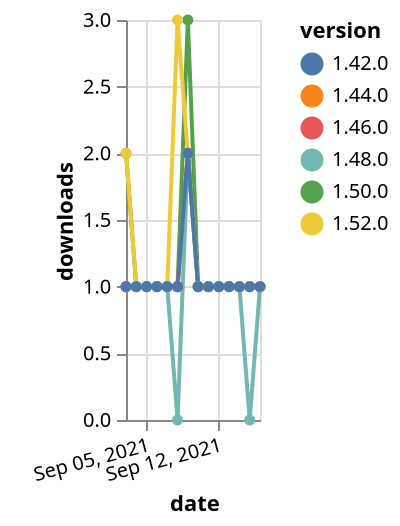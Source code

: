 {"$schema": "https://vega.github.io/schema/vega-lite/v5.json", "description": "A simple bar chart with embedded data.", "data": {"values": [{"date": "2021-09-03", "total": 179, "delta": 2, "version": "1.50.0"}, {"date": "2021-09-04", "total": 180, "delta": 1, "version": "1.50.0"}, {"date": "2021-09-05", "total": 181, "delta": 1, "version": "1.50.0"}, {"date": "2021-09-06", "total": 182, "delta": 1, "version": "1.50.0"}, {"date": "2021-09-07", "total": 183, "delta": 1, "version": "1.50.0"}, {"date": "2021-09-08", "total": 184, "delta": 1, "version": "1.50.0"}, {"date": "2021-09-09", "total": 187, "delta": 3, "version": "1.50.0"}, {"date": "2021-09-10", "total": 188, "delta": 1, "version": "1.50.0"}, {"date": "2021-09-11", "total": 189, "delta": 1, "version": "1.50.0"}, {"date": "2021-09-12", "total": 190, "delta": 1, "version": "1.50.0"}, {"date": "2021-09-13", "total": 191, "delta": 1, "version": "1.50.0"}, {"date": "2021-09-14", "total": 192, "delta": 1, "version": "1.50.0"}, {"date": "2021-09-15", "total": 193, "delta": 1, "version": "1.50.0"}, {"date": "2021-09-16", "total": 194, "delta": 1, "version": "1.50.0"}, {"date": "2021-09-03", "total": 189, "delta": 1, "version": "1.44.0"}, {"date": "2021-09-04", "total": 190, "delta": 1, "version": "1.44.0"}, {"date": "2021-09-05", "total": 191, "delta": 1, "version": "1.44.0"}, {"date": "2021-09-06", "total": 192, "delta": 1, "version": "1.44.0"}, {"date": "2021-09-07", "total": 193, "delta": 1, "version": "1.44.0"}, {"date": "2021-09-08", "total": 194, "delta": 1, "version": "1.44.0"}, {"date": "2021-09-09", "total": 196, "delta": 2, "version": "1.44.0"}, {"date": "2021-09-10", "total": 197, "delta": 1, "version": "1.44.0"}, {"date": "2021-09-11", "total": 198, "delta": 1, "version": "1.44.0"}, {"date": "2021-09-12", "total": 199, "delta": 1, "version": "1.44.0"}, {"date": "2021-09-13", "total": 200, "delta": 1, "version": "1.44.0"}, {"date": "2021-09-14", "total": 201, "delta": 1, "version": "1.44.0"}, {"date": "2021-09-15", "total": 202, "delta": 1, "version": "1.44.0"}, {"date": "2021-09-16", "total": 203, "delta": 1, "version": "1.44.0"}, {"date": "2021-09-03", "total": 182, "delta": 1, "version": "1.46.0"}, {"date": "2021-09-04", "total": 183, "delta": 1, "version": "1.46.0"}, {"date": "2021-09-05", "total": 184, "delta": 1, "version": "1.46.0"}, {"date": "2021-09-06", "total": 185, "delta": 1, "version": "1.46.0"}, {"date": "2021-09-07", "total": 186, "delta": 1, "version": "1.46.0"}, {"date": "2021-09-08", "total": 187, "delta": 1, "version": "1.46.0"}, {"date": "2021-09-09", "total": 189, "delta": 2, "version": "1.46.0"}, {"date": "2021-09-10", "total": 190, "delta": 1, "version": "1.46.0"}, {"date": "2021-09-11", "total": 191, "delta": 1, "version": "1.46.0"}, {"date": "2021-09-12", "total": 192, "delta": 1, "version": "1.46.0"}, {"date": "2021-09-13", "total": 193, "delta": 1, "version": "1.46.0"}, {"date": "2021-09-14", "total": 194, "delta": 1, "version": "1.46.0"}, {"date": "2021-09-15", "total": 195, "delta": 1, "version": "1.46.0"}, {"date": "2021-09-16", "total": 196, "delta": 1, "version": "1.46.0"}, {"date": "2021-09-03", "total": 120, "delta": 2, "version": "1.52.0"}, {"date": "2021-09-04", "total": 121, "delta": 1, "version": "1.52.0"}, {"date": "2021-09-05", "total": 122, "delta": 1, "version": "1.52.0"}, {"date": "2021-09-06", "total": 123, "delta": 1, "version": "1.52.0"}, {"date": "2021-09-07", "total": 124, "delta": 1, "version": "1.52.0"}, {"date": "2021-09-08", "total": 127, "delta": 3, "version": "1.52.0"}, {"date": "2021-09-09", "total": 129, "delta": 2, "version": "1.52.0"}, {"date": "2021-09-10", "total": 130, "delta": 1, "version": "1.52.0"}, {"date": "2021-09-11", "total": 131, "delta": 1, "version": "1.52.0"}, {"date": "2021-09-12", "total": 132, "delta": 1, "version": "1.52.0"}, {"date": "2021-09-13", "total": 133, "delta": 1, "version": "1.52.0"}, {"date": "2021-09-14", "total": 134, "delta": 1, "version": "1.52.0"}, {"date": "2021-09-15", "total": 135, "delta": 1, "version": "1.52.0"}, {"date": "2021-09-16", "total": 136, "delta": 1, "version": "1.52.0"}, {"date": "2021-09-03", "total": 155, "delta": 1, "version": "1.48.0"}, {"date": "2021-09-04", "total": 156, "delta": 1, "version": "1.48.0"}, {"date": "2021-09-05", "total": 157, "delta": 1, "version": "1.48.0"}, {"date": "2021-09-06", "total": 158, "delta": 1, "version": "1.48.0"}, {"date": "2021-09-07", "total": 159, "delta": 1, "version": "1.48.0"}, {"date": "2021-09-08", "total": 159, "delta": 0, "version": "1.48.0"}, {"date": "2021-09-09", "total": 161, "delta": 2, "version": "1.48.0"}, {"date": "2021-09-10", "total": 162, "delta": 1, "version": "1.48.0"}, {"date": "2021-09-11", "total": 163, "delta": 1, "version": "1.48.0"}, {"date": "2021-09-12", "total": 164, "delta": 1, "version": "1.48.0"}, {"date": "2021-09-13", "total": 165, "delta": 1, "version": "1.48.0"}, {"date": "2021-09-14", "total": 166, "delta": 1, "version": "1.48.0"}, {"date": "2021-09-15", "total": 166, "delta": 0, "version": "1.48.0"}, {"date": "2021-09-16", "total": 167, "delta": 1, "version": "1.48.0"}, {"date": "2021-09-03", "total": 240, "delta": 1, "version": "1.42.0"}, {"date": "2021-09-04", "total": 241, "delta": 1, "version": "1.42.0"}, {"date": "2021-09-05", "total": 242, "delta": 1, "version": "1.42.0"}, {"date": "2021-09-06", "total": 243, "delta": 1, "version": "1.42.0"}, {"date": "2021-09-07", "total": 244, "delta": 1, "version": "1.42.0"}, {"date": "2021-09-08", "total": 245, "delta": 1, "version": "1.42.0"}, {"date": "2021-09-09", "total": 247, "delta": 2, "version": "1.42.0"}, {"date": "2021-09-10", "total": 248, "delta": 1, "version": "1.42.0"}, {"date": "2021-09-11", "total": 249, "delta": 1, "version": "1.42.0"}, {"date": "2021-09-12", "total": 250, "delta": 1, "version": "1.42.0"}, {"date": "2021-09-13", "total": 251, "delta": 1, "version": "1.42.0"}, {"date": "2021-09-14", "total": 252, "delta": 1, "version": "1.42.0"}, {"date": "2021-09-15", "total": 253, "delta": 1, "version": "1.42.0"}, {"date": "2021-09-16", "total": 254, "delta": 1, "version": "1.42.0"}]}, "width": "container", "mark": {"type": "line", "point": {"filled": true}}, "encoding": {"x": {"field": "date", "type": "temporal", "timeUnit": "yearmonthdate", "title": "date", "axis": {"labelAngle": -15}}, "y": {"field": "delta", "type": "quantitative", "title": "downloads"}, "color": {"field": "version", "type": "nominal"}, "tooltip": {"field": "delta"}}}